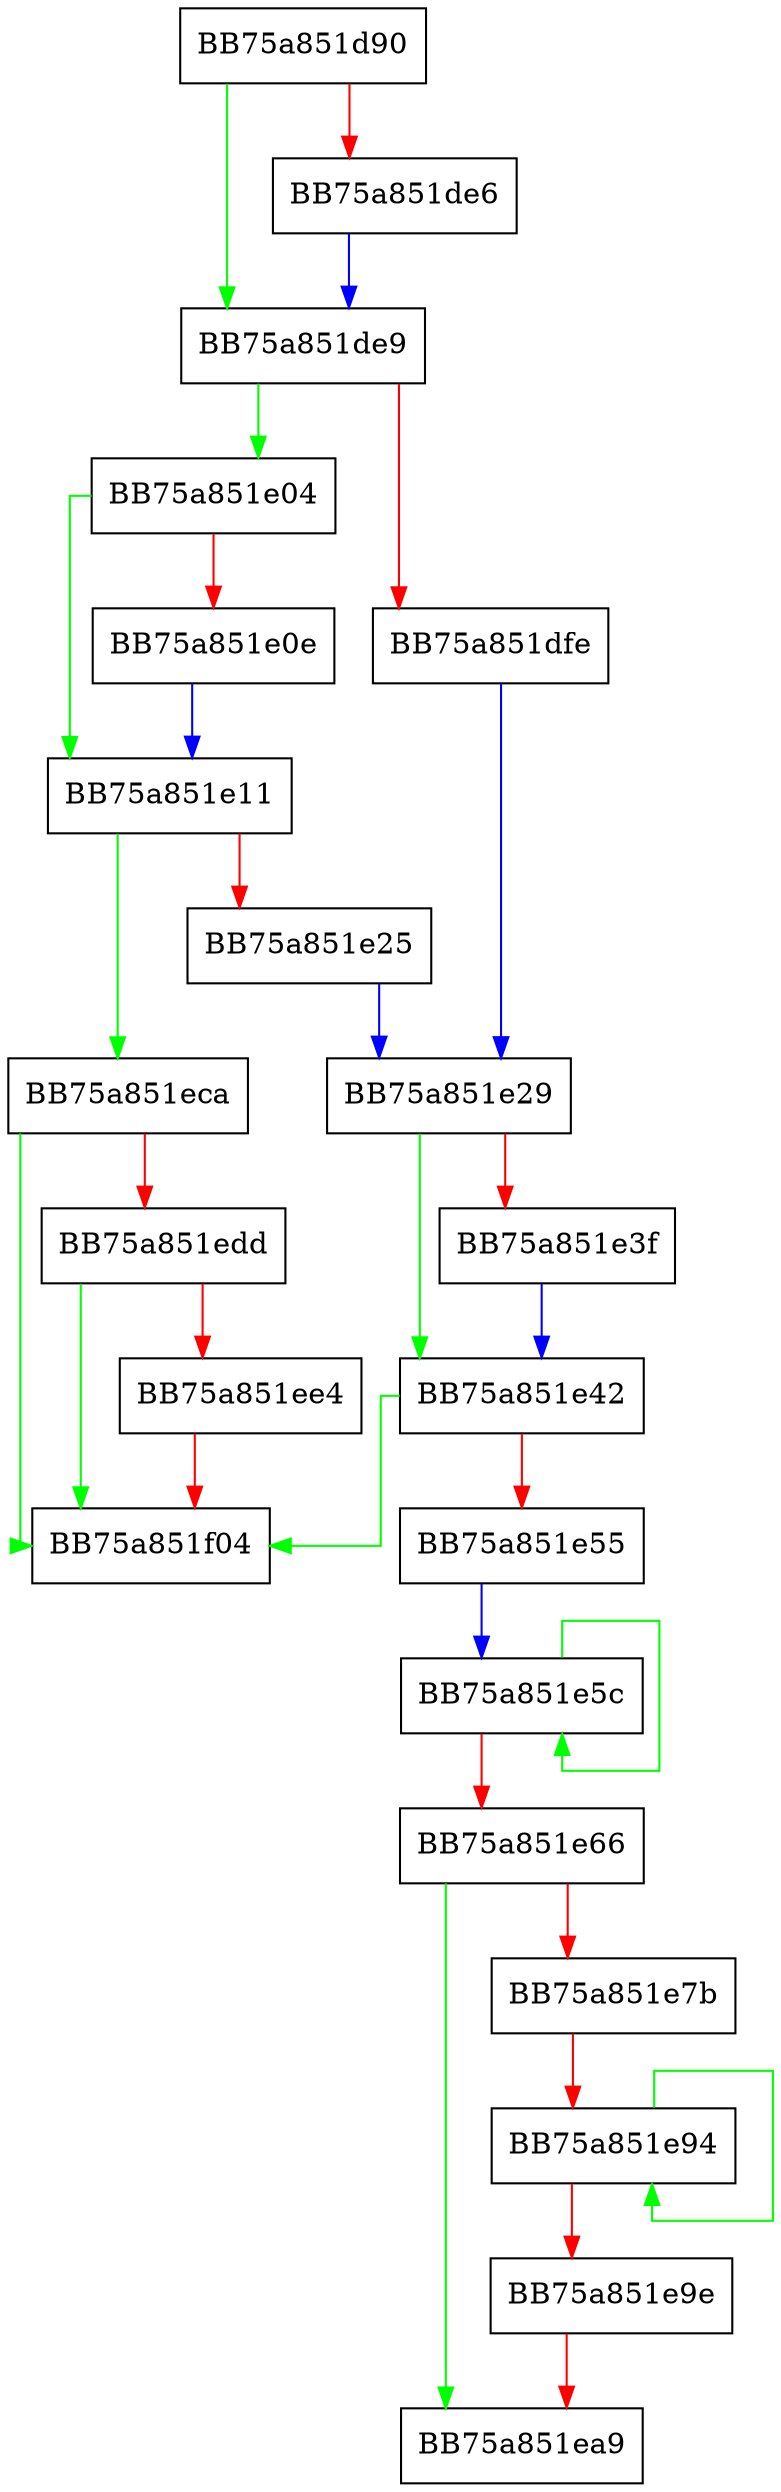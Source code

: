digraph CreateFullKeyPath {
  node [shape="box"];
  graph [splines=ortho];
  BB75a851d90 -> BB75a851de9 [color="green"];
  BB75a851d90 -> BB75a851de6 [color="red"];
  BB75a851de6 -> BB75a851de9 [color="blue"];
  BB75a851de9 -> BB75a851e04 [color="green"];
  BB75a851de9 -> BB75a851dfe [color="red"];
  BB75a851dfe -> BB75a851e29 [color="blue"];
  BB75a851e04 -> BB75a851e11 [color="green"];
  BB75a851e04 -> BB75a851e0e [color="red"];
  BB75a851e0e -> BB75a851e11 [color="blue"];
  BB75a851e11 -> BB75a851eca [color="green"];
  BB75a851e11 -> BB75a851e25 [color="red"];
  BB75a851e25 -> BB75a851e29 [color="blue"];
  BB75a851e29 -> BB75a851e42 [color="green"];
  BB75a851e29 -> BB75a851e3f [color="red"];
  BB75a851e3f -> BB75a851e42 [color="blue"];
  BB75a851e42 -> BB75a851f04 [color="green"];
  BB75a851e42 -> BB75a851e55 [color="red"];
  BB75a851e55 -> BB75a851e5c [color="blue"];
  BB75a851e5c -> BB75a851e5c [color="green"];
  BB75a851e5c -> BB75a851e66 [color="red"];
  BB75a851e66 -> BB75a851ea9 [color="green"];
  BB75a851e66 -> BB75a851e7b [color="red"];
  BB75a851e7b -> BB75a851e94 [color="red"];
  BB75a851e94 -> BB75a851e94 [color="green"];
  BB75a851e94 -> BB75a851e9e [color="red"];
  BB75a851e9e -> BB75a851ea9 [color="red"];
  BB75a851eca -> BB75a851f04 [color="green"];
  BB75a851eca -> BB75a851edd [color="red"];
  BB75a851edd -> BB75a851f04 [color="green"];
  BB75a851edd -> BB75a851ee4 [color="red"];
  BB75a851ee4 -> BB75a851f04 [color="red"];
}